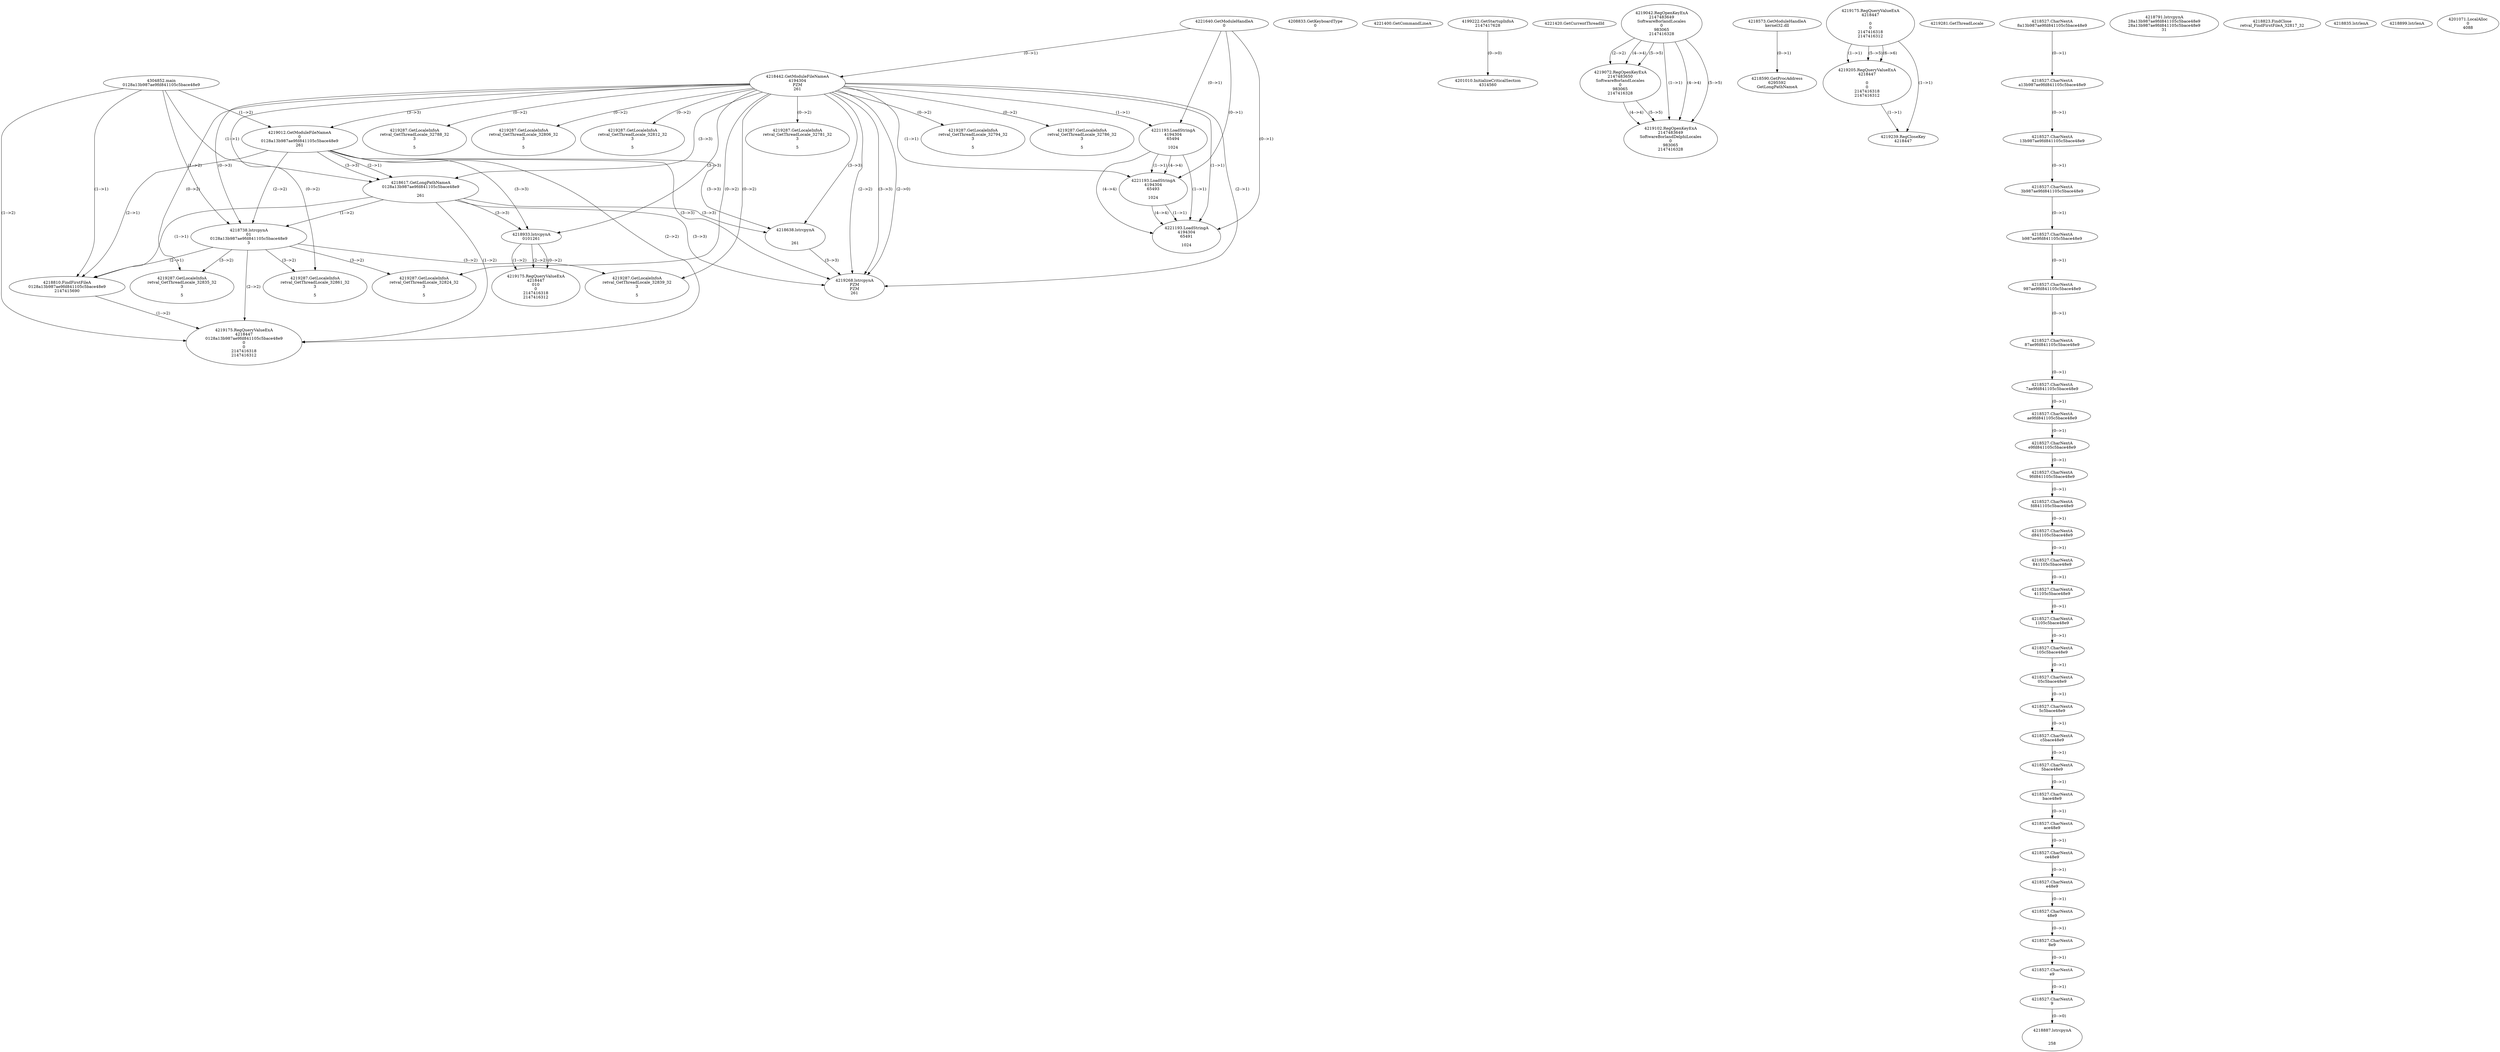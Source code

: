 // Global SCDG with merge call
digraph {
	0 [label="4304852.main
0128a13b987ae9fd841105c5bace48e9"]
	1 [label="4221640.GetModuleHandleA
0"]
	2 [label="4208833.GetKeyboardType
0"]
	3 [label="4221400.GetCommandLineA
"]
	4 [label="4199222.GetStartupInfoA
2147417628"]
	5 [label="4221420.GetCurrentThreadId
"]
	6 [label="4218442.GetModuleFileNameA
4194304
PZM
261"]
	1 -> 6 [label="(0-->1)"]
	7 [label="4219012.GetModuleFileNameA
0
0128a13b987ae9fd841105c5bace48e9
261"]
	0 -> 7 [label="(1-->2)"]
	6 -> 7 [label="(3-->3)"]
	8 [label="4219042.RegOpenKeyExA
2147483649
Software\Borland\Locales
0
983065
2147416328"]
	9 [label="4219072.RegOpenKeyExA
2147483650
Software\Borland\Locales
0
983065
2147416328"]
	8 -> 9 [label="(2-->2)"]
	8 -> 9 [label="(4-->4)"]
	8 -> 9 [label="(5-->5)"]
	10 [label="4219102.RegOpenKeyExA
2147483649
Software\Borland\Delphi\Locales
0
983065
2147416328"]
	8 -> 10 [label="(1-->1)"]
	8 -> 10 [label="(4-->4)"]
	9 -> 10 [label="(4-->4)"]
	8 -> 10 [label="(5-->5)"]
	9 -> 10 [label="(5-->5)"]
	11 [label="4218573.GetModuleHandleA
kernel32.dll"]
	12 [label="4218590.GetProcAddress
6295592
GetLongPathNameA"]
	11 -> 12 [label="(0-->1)"]
	13 [label="4218617.GetLongPathNameA
0128a13b987ae9fd841105c5bace48e9

261"]
	0 -> 13 [label="(1-->1)"]
	7 -> 13 [label="(2-->1)"]
	6 -> 13 [label="(3-->3)"]
	7 -> 13 [label="(3-->3)"]
	14 [label="4218638.lstrcpynA


261"]
	6 -> 14 [label="(3-->3)"]
	7 -> 14 [label="(3-->3)"]
	13 -> 14 [label="(3-->3)"]
	15 [label="4219175.RegQueryValueExA
4218447

0
0
2147416318
2147416312"]
	16 [label="4219205.RegQueryValueExA
4218447

0
0
2147416318
2147416312"]
	15 -> 16 [label="(1-->1)"]
	15 -> 16 [label="(5-->5)"]
	15 -> 16 [label="(6-->6)"]
	17 [label="4219239.RegCloseKey
4218447"]
	15 -> 17 [label="(1-->1)"]
	16 -> 17 [label="(1-->1)"]
	18 [label="4219268.lstrcpynA
PZM
PZM
261"]
	6 -> 18 [label="(2-->1)"]
	6 -> 18 [label="(2-->2)"]
	6 -> 18 [label="(3-->3)"]
	7 -> 18 [label="(3-->3)"]
	13 -> 18 [label="(3-->3)"]
	14 -> 18 [label="(3-->3)"]
	6 -> 18 [label="(2-->0)"]
	19 [label="4219281.GetThreadLocale
"]
	20 [label="4219287.GetLocaleInfoA
retval_GetThreadLocale_32812_32
3

5"]
	6 -> 20 [label="(0-->2)"]
	21 [label="4221193.LoadStringA
4194304
65494

1024"]
	1 -> 21 [label="(0-->1)"]
	6 -> 21 [label="(1-->1)"]
	22 [label="4218738.lstrcpynA
01
0128a13b987ae9fd841105c5bace48e9
3"]
	0 -> 22 [label="(1-->2)"]
	7 -> 22 [label="(2-->2)"]
	13 -> 22 [label="(1-->2)"]
	6 -> 22 [label="(0-->3)"]
	23 [label="4218527.CharNextA
8a13b987ae9fd841105c5bace48e9"]
	24 [label="4218527.CharNextA
a13b987ae9fd841105c5bace48e9"]
	23 -> 24 [label="(0-->1)"]
	25 [label="4218527.CharNextA
13b987ae9fd841105c5bace48e9"]
	24 -> 25 [label="(0-->1)"]
	26 [label="4218527.CharNextA
3b987ae9fd841105c5bace48e9"]
	25 -> 26 [label="(0-->1)"]
	27 [label="4218527.CharNextA
b987ae9fd841105c5bace48e9"]
	26 -> 27 [label="(0-->1)"]
	28 [label="4218527.CharNextA
987ae9fd841105c5bace48e9"]
	27 -> 28 [label="(0-->1)"]
	29 [label="4218527.CharNextA
87ae9fd841105c5bace48e9"]
	28 -> 29 [label="(0-->1)"]
	30 [label="4218527.CharNextA
7ae9fd841105c5bace48e9"]
	29 -> 30 [label="(0-->1)"]
	31 [label="4218527.CharNextA
ae9fd841105c5bace48e9"]
	30 -> 31 [label="(0-->1)"]
	32 [label="4218527.CharNextA
e9fd841105c5bace48e9"]
	31 -> 32 [label="(0-->1)"]
	33 [label="4218527.CharNextA
9fd841105c5bace48e9"]
	32 -> 33 [label="(0-->1)"]
	34 [label="4218527.CharNextA
fd841105c5bace48e9"]
	33 -> 34 [label="(0-->1)"]
	35 [label="4218527.CharNextA
d841105c5bace48e9"]
	34 -> 35 [label="(0-->1)"]
	36 [label="4218527.CharNextA
841105c5bace48e9"]
	35 -> 36 [label="(0-->1)"]
	37 [label="4218527.CharNextA
41105c5bace48e9"]
	36 -> 37 [label="(0-->1)"]
	38 [label="4218527.CharNextA
1105c5bace48e9"]
	37 -> 38 [label="(0-->1)"]
	39 [label="4218527.CharNextA
105c5bace48e9"]
	38 -> 39 [label="(0-->1)"]
	40 [label="4218527.CharNextA
05c5bace48e9"]
	39 -> 40 [label="(0-->1)"]
	41 [label="4218527.CharNextA
5c5bace48e9"]
	40 -> 41 [label="(0-->1)"]
	42 [label="4218527.CharNextA
c5bace48e9"]
	41 -> 42 [label="(0-->1)"]
	43 [label="4218527.CharNextA
5bace48e9"]
	42 -> 43 [label="(0-->1)"]
	44 [label="4218527.CharNextA
bace48e9"]
	43 -> 44 [label="(0-->1)"]
	45 [label="4218527.CharNextA
ace48e9"]
	44 -> 45 [label="(0-->1)"]
	46 [label="4218527.CharNextA
ce48e9"]
	45 -> 46 [label="(0-->1)"]
	47 [label="4218527.CharNextA
e48e9"]
	46 -> 47 [label="(0-->1)"]
	48 [label="4218527.CharNextA
48e9"]
	47 -> 48 [label="(0-->1)"]
	49 [label="4218527.CharNextA
8e9"]
	48 -> 49 [label="(0-->1)"]
	50 [label="4218527.CharNextA
e9"]
	49 -> 50 [label="(0-->1)"]
	51 [label="4218527.CharNextA
9"]
	50 -> 51 [label="(0-->1)"]
	52 [label="4218791.lstrcpynA
28a13b987ae9fd841105c5bace48e9
28a13b987ae9fd841105c5bace48e9
31"]
	53 [label="4218810.FindFirstFileA
0128a13b987ae9fd841105c5bace48e9
2147415690"]
	0 -> 53 [label="(1-->1)"]
	7 -> 53 [label="(2-->1)"]
	13 -> 53 [label="(1-->1)"]
	22 -> 53 [label="(2-->1)"]
	54 [label="4218823.FindClose
retval_FindFirstFileA_32817_32"]
	55 [label="4218835.lstrlenA
"]
	56 [label="4218887.lstrcpynA


258"]
	51 -> 56 [label="(0-->0)"]
	57 [label="4218899.lstrlenA
"]
	58 [label="4218933.lstrcpynA
01\
01\
261"]
	6 -> 58 [label="(3-->3)"]
	7 -> 58 [label="(3-->3)"]
	13 -> 58 [label="(3-->3)"]
	59 [label="4219175.RegQueryValueExA
4218447
01\
0
0
2147416318
2147416312"]
	58 -> 59 [label="(1-->2)"]
	58 -> 59 [label="(2-->2)"]
	58 -> 59 [label="(0-->2)"]
	60 [label="4219287.GetLocaleInfoA
retval_GetThreadLocale_32835_32
3

5"]
	6 -> 60 [label="(0-->2)"]
	22 -> 60 [label="(3-->2)"]
	61 [label="4221193.LoadStringA
4194304
65493

1024"]
	1 -> 61 [label="(0-->1)"]
	6 -> 61 [label="(1-->1)"]
	21 -> 61 [label="(1-->1)"]
	21 -> 61 [label="(4-->4)"]
	62 [label="4221193.LoadStringA
4194304
65491

1024"]
	1 -> 62 [label="(0-->1)"]
	6 -> 62 [label="(1-->1)"]
	21 -> 62 [label="(1-->1)"]
	61 -> 62 [label="(1-->1)"]
	21 -> 62 [label="(4-->4)"]
	61 -> 62 [label="(4-->4)"]
	63 [label="4219287.GetLocaleInfoA
retval_GetThreadLocale_32781_32
3

5"]
	6 -> 63 [label="(0-->2)"]
	64 [label="4219287.GetLocaleInfoA
retval_GetThreadLocale_32861_32
3

5"]
	6 -> 64 [label="(0-->2)"]
	22 -> 64 [label="(3-->2)"]
	65 [label="4201010.InitializeCriticalSection
4314560"]
	4 -> 65 [label="(0-->0)"]
	66 [label="4201071.LocalAlloc
0
4088"]
	67 [label="4219175.RegQueryValueExA
4218447
0128a13b987ae9fd841105c5bace48e9
0
0
2147416318
2147416312"]
	0 -> 67 [label="(1-->2)"]
	7 -> 67 [label="(2-->2)"]
	13 -> 67 [label="(1-->2)"]
	22 -> 67 [label="(2-->2)"]
	53 -> 67 [label="(1-->2)"]
	68 [label="4219287.GetLocaleInfoA
retval_GetThreadLocale_32824_32
3

5"]
	6 -> 68 [label="(0-->2)"]
	22 -> 68 [label="(3-->2)"]
	69 [label="4219287.GetLocaleInfoA
retval_GetThreadLocale_32794_32
3

5"]
	6 -> 69 [label="(0-->2)"]
	70 [label="4219287.GetLocaleInfoA
retval_GetThreadLocale_32786_32
3

5"]
	6 -> 70 [label="(0-->2)"]
	71 [label="4219287.GetLocaleInfoA
retval_GetThreadLocale_32788_32
3

5"]
	6 -> 71 [label="(0-->2)"]
	72 [label="4219287.GetLocaleInfoA
retval_GetThreadLocale_32806_32
3

5"]
	6 -> 72 [label="(0-->2)"]
	73 [label="4219287.GetLocaleInfoA
retval_GetThreadLocale_32839_32
3

5"]
	6 -> 73 [label="(0-->2)"]
	22 -> 73 [label="(3-->2)"]
}
